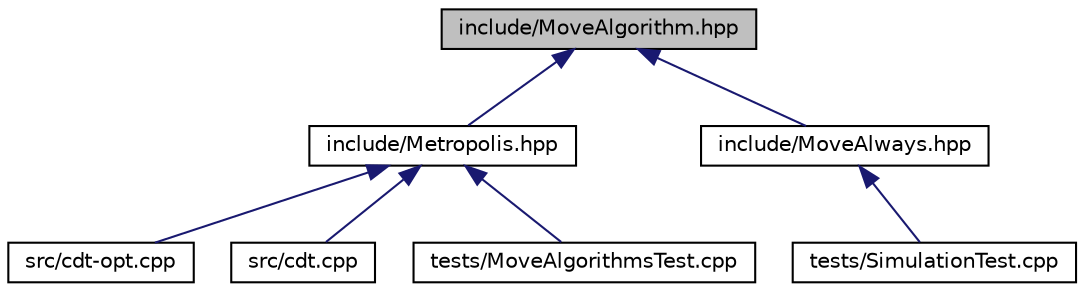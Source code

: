 digraph "include/MoveAlgorithm.hpp"
{
 // LATEX_PDF_SIZE
  edge [fontname="Helvetica",fontsize="10",labelfontname="Helvetica",labelfontsize="10"];
  node [fontname="Helvetica",fontsize="10",shape=record];
  Node1 [label="include/MoveAlgorithm.hpp",height=0.2,width=0.4,color="black", fillcolor="grey75", style="filled", fontcolor="black",tooltip="Base class for move algorithms on Delaunay Triangulations."];
  Node1 -> Node2 [dir="back",color="midnightblue",fontsize="10",style="solid",fontname="Helvetica"];
  Node2 [label="include/Metropolis.hpp",height=0.2,width=0.4,color="black", fillcolor="white", style="filled",URL="$_metropolis_8hpp.html",tooltip="Perform Metropolis-Hastings algorithm on Delaunay Triangulations."];
  Node2 -> Node3 [dir="back",color="midnightblue",fontsize="10",style="solid",fontname="Helvetica"];
  Node3 [label="src/cdt-opt.cpp",height=0.2,width=0.4,color="black", fillcolor="white", style="filled",URL="$cdt-opt_8cpp.html",tooltip="Outputs values to determine optimizations."];
  Node2 -> Node4 [dir="back",color="midnightblue",fontsize="10",style="solid",fontname="Helvetica"];
  Node4 [label="src/cdt.cpp",height=0.2,width=0.4,color="black", fillcolor="white", style="filled",URL="$cdt_8cpp.html",tooltip="The main executable."];
  Node2 -> Node5 [dir="back",color="midnightblue",fontsize="10",style="solid",fontname="Helvetica"];
  Node5 [label="tests/MoveAlgorithmsTest.cpp",height=0.2,width=0.4,color="black", fillcolor="white", style="filled",URL="$_move_algorithms_test_8cpp.html",tooltip="Tests for the Metropolis-Hastings algorithm."];
  Node1 -> Node6 [dir="back",color="midnightblue",fontsize="10",style="solid",fontname="Helvetica"];
  Node6 [label="include/MoveAlways.hpp",height=0.2,width=0.4,color="black", fillcolor="white", style="filled",URL="$_move_always_8hpp.html",tooltip="Always randomly selects moves to perform on Delaunay Triangulations."];
  Node6 -> Node7 [dir="back",color="midnightblue",fontsize="10",style="solid",fontname="Helvetica"];
  Node7 [label="tests/SimulationTest.cpp",height=0.2,width=0.4,color="black", fillcolor="white", style="filled",URL="$_simulation_test_8cpp_source.html",tooltip=" "];
}
